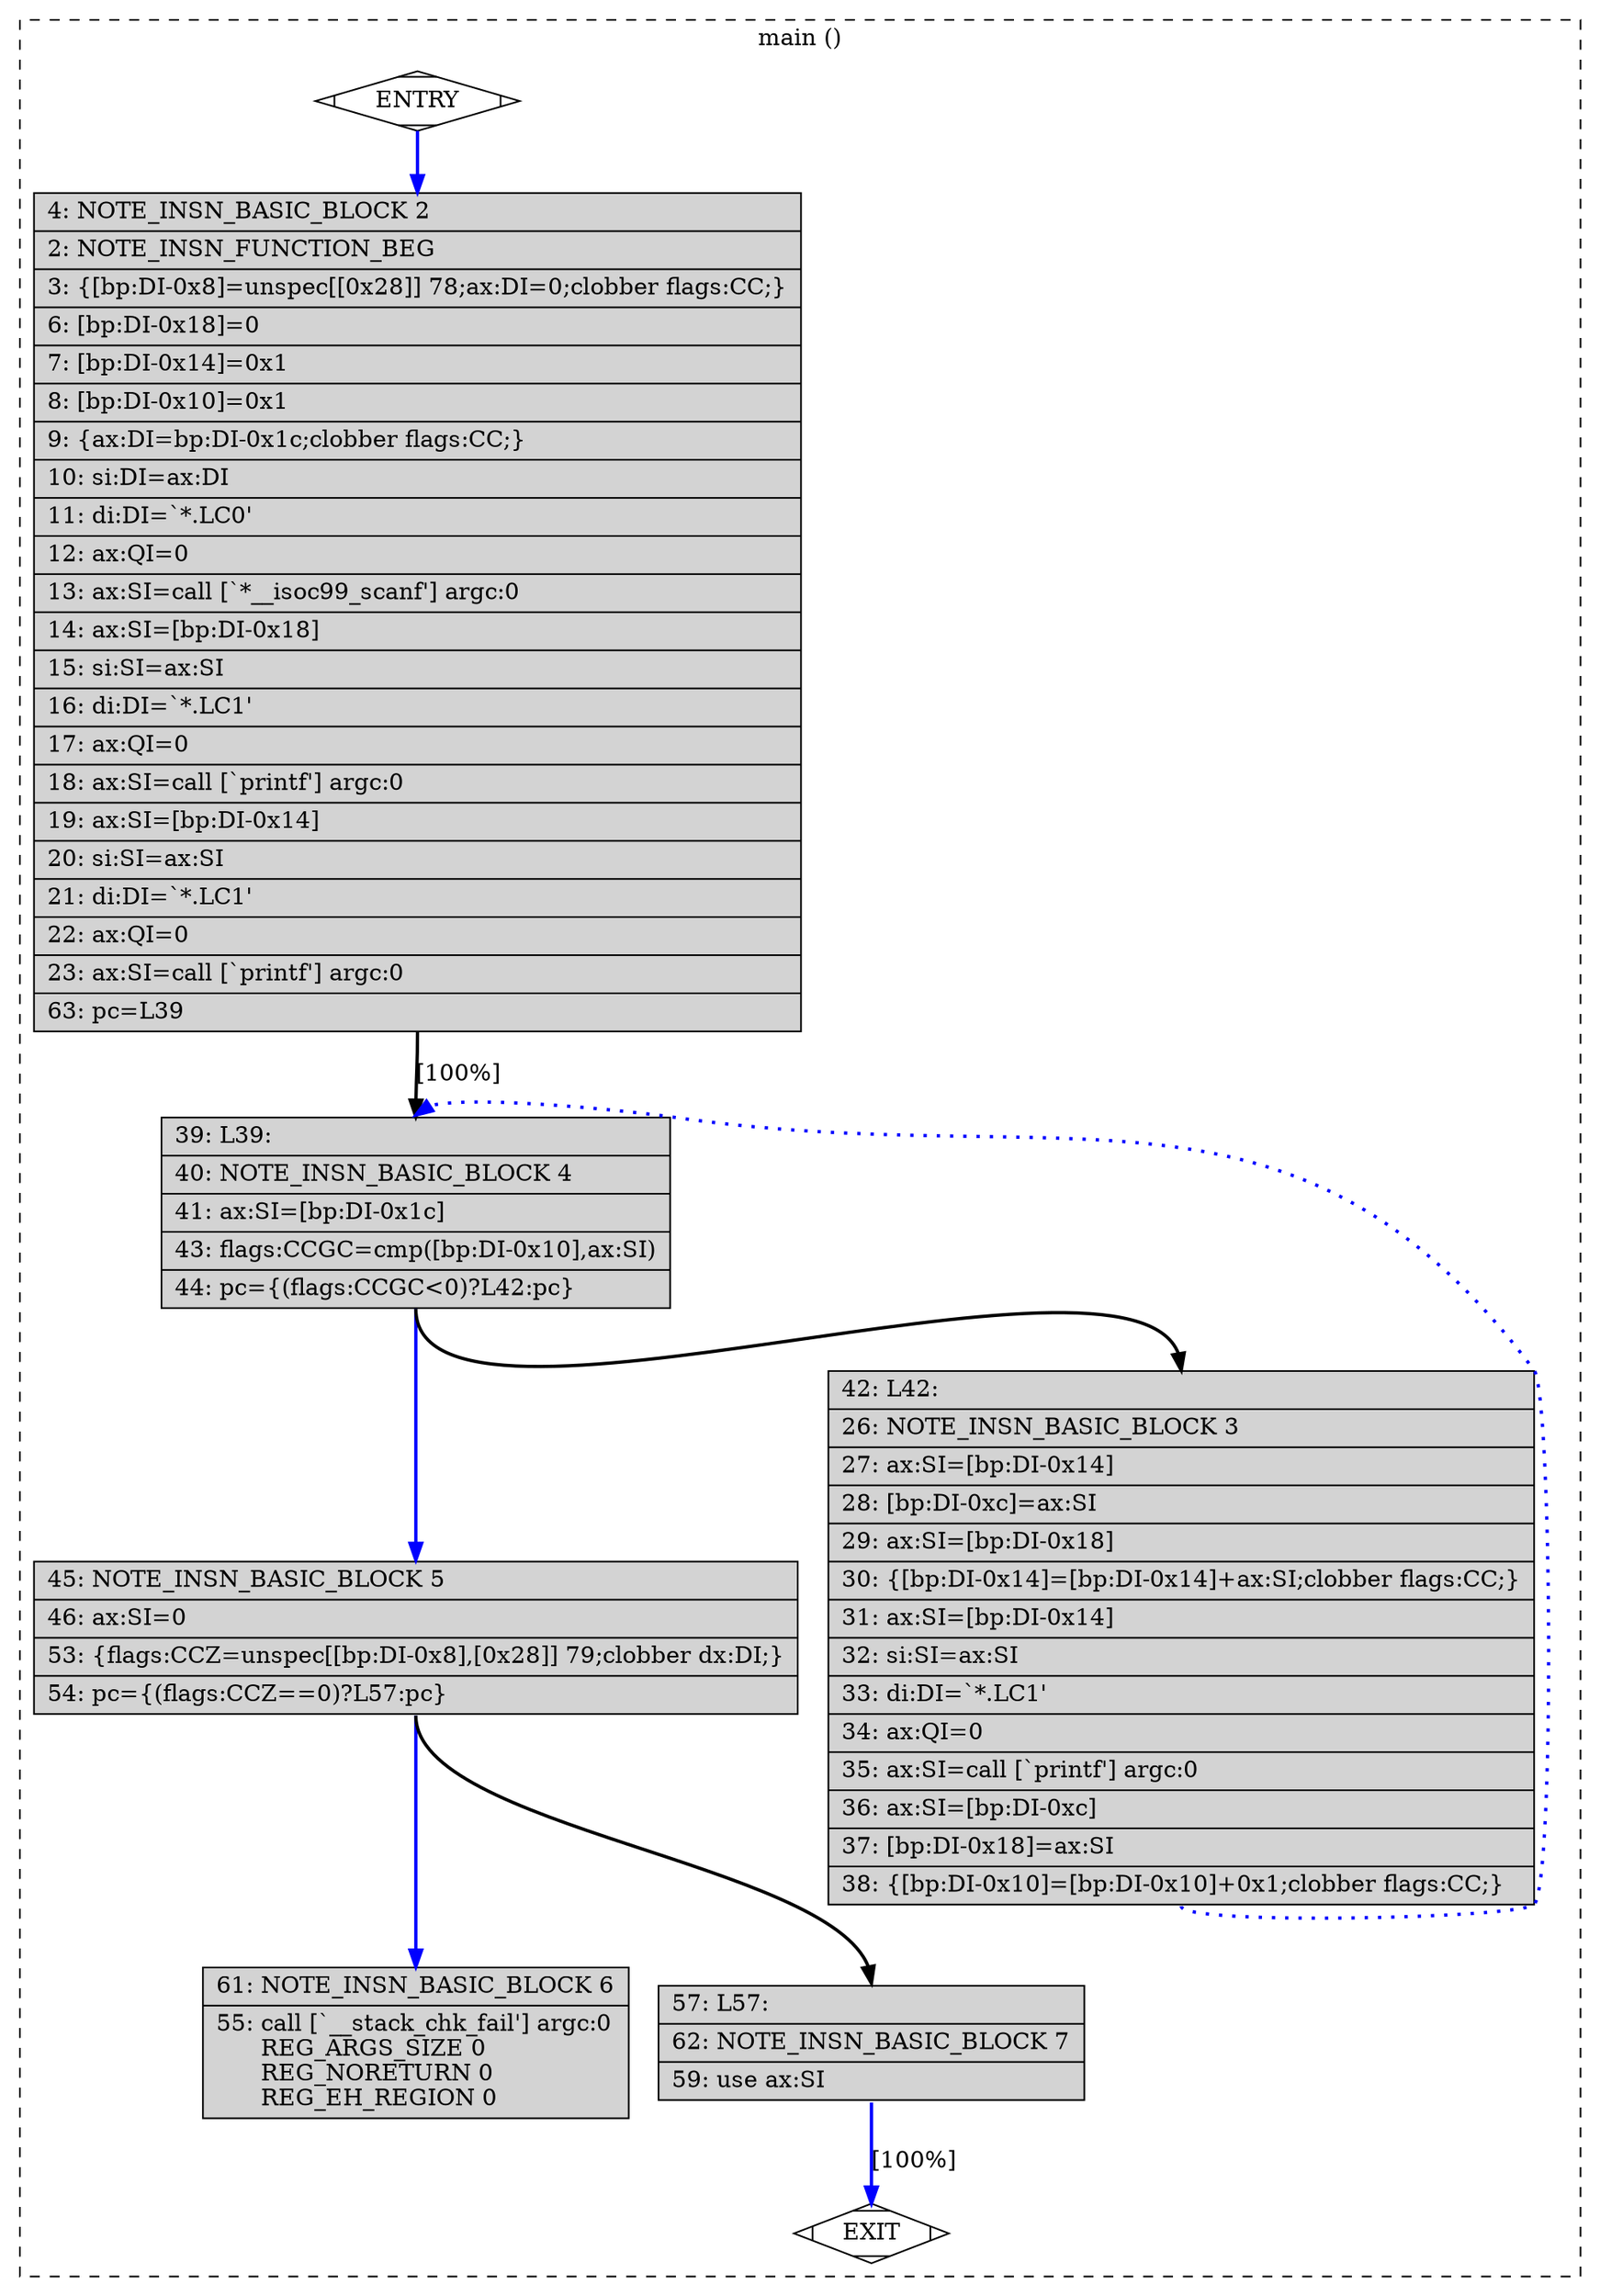 digraph "main.c.281r.reload" {
overlap=false;
subgraph "cluster_main" {
	style="dashed";
	color="black";
	label="main ()";
	fn_0_basic_block_0 [shape=Mdiamond,style=filled,fillcolor=white,label="ENTRY"];

	fn_0_basic_block_2 [shape=record,style=filled,fillcolor=lightgrey,label="{\ \ \ \ 4:\ NOTE_INSN_BASIC_BLOCK\ 2\l\
|\ \ \ \ 2:\ NOTE_INSN_FUNCTION_BEG\l\
|\ \ \ \ 3:\ \{[bp:DI-0x8]=unspec[[0x28]]\ 78;ax:DI=0;clobber\ flags:CC;\}\l\
|\ \ \ \ 6:\ [bp:DI-0x18]=0\l\
|\ \ \ \ 7:\ [bp:DI-0x14]=0x1\l\
|\ \ \ \ 8:\ [bp:DI-0x10]=0x1\l\
|\ \ \ \ 9:\ \{ax:DI=bp:DI-0x1c;clobber\ flags:CC;\}\l\
|\ \ \ 10:\ si:DI=ax:DI\l\
|\ \ \ 11:\ di:DI=`*.LC0'\l\
|\ \ \ 12:\ ax:QI=0\l\
|\ \ \ 13:\ ax:SI=call\ [`*__isoc99_scanf']\ argc:0\l\
|\ \ \ 14:\ ax:SI=[bp:DI-0x18]\l\
|\ \ \ 15:\ si:SI=ax:SI\l\
|\ \ \ 16:\ di:DI=`*.LC1'\l\
|\ \ \ 17:\ ax:QI=0\l\
|\ \ \ 18:\ ax:SI=call\ [`printf']\ argc:0\l\
|\ \ \ 19:\ ax:SI=[bp:DI-0x14]\l\
|\ \ \ 20:\ si:SI=ax:SI\l\
|\ \ \ 21:\ di:DI=`*.LC1'\l\
|\ \ \ 22:\ ax:QI=0\l\
|\ \ \ 23:\ ax:SI=call\ [`printf']\ argc:0\l\
|\ \ \ 63:\ pc=L39\l\
}"];

	fn_0_basic_block_4 [shape=record,style=filled,fillcolor=lightgrey,label="{\ \ \ 39:\ L39:\l\
|\ \ \ 40:\ NOTE_INSN_BASIC_BLOCK\ 4\l\
|\ \ \ 41:\ ax:SI=[bp:DI-0x1c]\l\
|\ \ \ 43:\ flags:CCGC=cmp([bp:DI-0x10],ax:SI)\l\
|\ \ \ 44:\ pc=\{(flags:CCGC\<0)?L42:pc\}\l\
}"];

	fn_0_basic_block_5 [shape=record,style=filled,fillcolor=lightgrey,label="{\ \ \ 45:\ NOTE_INSN_BASIC_BLOCK\ 5\l\
|\ \ \ 46:\ ax:SI=0\l\
|\ \ \ 53:\ \{flags:CCZ=unspec[[bp:DI-0x8],[0x28]]\ 79;clobber\ dx:DI;\}\l\
|\ \ \ 54:\ pc=\{(flags:CCZ==0)?L57:pc\}\l\
}"];

	fn_0_basic_block_6 [shape=record,style=filled,fillcolor=lightgrey,label="{\ \ \ 61:\ NOTE_INSN_BASIC_BLOCK\ 6\l\
|\ \ \ 55:\ call\ [`__stack_chk_fail']\ argc:0\l\
\ \ \ \ \ \ REG_ARGS_SIZE\ 0\l\
\ \ \ \ \ \ REG_NORETURN\ 0\l\
\ \ \ \ \ \ REG_EH_REGION\ 0\l\
}"];

	fn_0_basic_block_7 [shape=record,style=filled,fillcolor=lightgrey,label="{\ \ \ 57:\ L57:\l\
|\ \ \ 62:\ NOTE_INSN_BASIC_BLOCK\ 7\l\
|\ \ \ 59:\ use\ ax:SI\l\
}"];

	fn_0_basic_block_3 [shape=record,style=filled,fillcolor=lightgrey,label="{\ \ \ 42:\ L42:\l\
|\ \ \ 26:\ NOTE_INSN_BASIC_BLOCK\ 3\l\
|\ \ \ 27:\ ax:SI=[bp:DI-0x14]\l\
|\ \ \ 28:\ [bp:DI-0xc]=ax:SI\l\
|\ \ \ 29:\ ax:SI=[bp:DI-0x18]\l\
|\ \ \ 30:\ \{[bp:DI-0x14]=[bp:DI-0x14]+ax:SI;clobber\ flags:CC;\}\l\
|\ \ \ 31:\ ax:SI=[bp:DI-0x14]\l\
|\ \ \ 32:\ si:SI=ax:SI\l\
|\ \ \ 33:\ di:DI=`*.LC1'\l\
|\ \ \ 34:\ ax:QI=0\l\
|\ \ \ 35:\ ax:SI=call\ [`printf']\ argc:0\l\
|\ \ \ 36:\ ax:SI=[bp:DI-0xc]\l\
|\ \ \ 37:\ [bp:DI-0x18]=ax:SI\l\
|\ \ \ 38:\ \{[bp:DI-0x10]=[bp:DI-0x10]+0x1;clobber\ flags:CC;\}\l\
}"];

	fn_0_basic_block_1 [shape=Mdiamond,style=filled,fillcolor=white,label="EXIT"];

	fn_0_basic_block_0:s -> fn_0_basic_block_2:n [style="solid,bold",color=blue,weight=100,constraint=true];
	fn_0_basic_block_2:s -> fn_0_basic_block_4:n [style="solid,bold",color=black,weight=10,constraint=true,label="[100%]"];
	fn_0_basic_block_3:s -> fn_0_basic_block_4:n [style="dotted,bold",color=blue,weight=10,constraint=false];
	fn_0_basic_block_4:s -> fn_0_basic_block_3:n [style="solid,bold",color=black,weight=10,constraint=true];
	fn_0_basic_block_4:s -> fn_0_basic_block_5:n [style="solid,bold",color=blue,weight=100,constraint=true];
	fn_0_basic_block_5:s -> fn_0_basic_block_7:n [style="solid,bold",color=black,weight=10,constraint=true];
	fn_0_basic_block_5:s -> fn_0_basic_block_6:n [style="solid,bold",color=blue,weight=100,constraint=true];
	fn_0_basic_block_7:s -> fn_0_basic_block_1:n [style="solid,bold",color=blue,weight=100,constraint=true,label="[100%]"];
	fn_0_basic_block_0:s -> fn_0_basic_block_1:n [style="invis",constraint=true];
}
}
